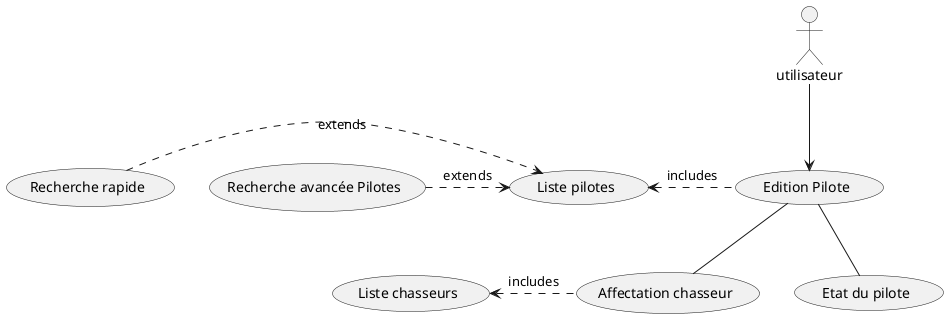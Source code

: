 @startuml Diagramme de cas d'utilisation Edition d'un pilote

actor utilisateur
(Edition Pilote) as edition
(Liste pilotes) as liste

utilisateur --> edition
edition -- (Etat du pilote)
edition -- (Affectation chasseur)
(Liste chasseurs) <. (Affectation chasseur) : includes

(Recherche rapide) .> liste : extends
(Recherche avancée Pilotes) .> liste : extends


liste <. edition : includes
@enduml